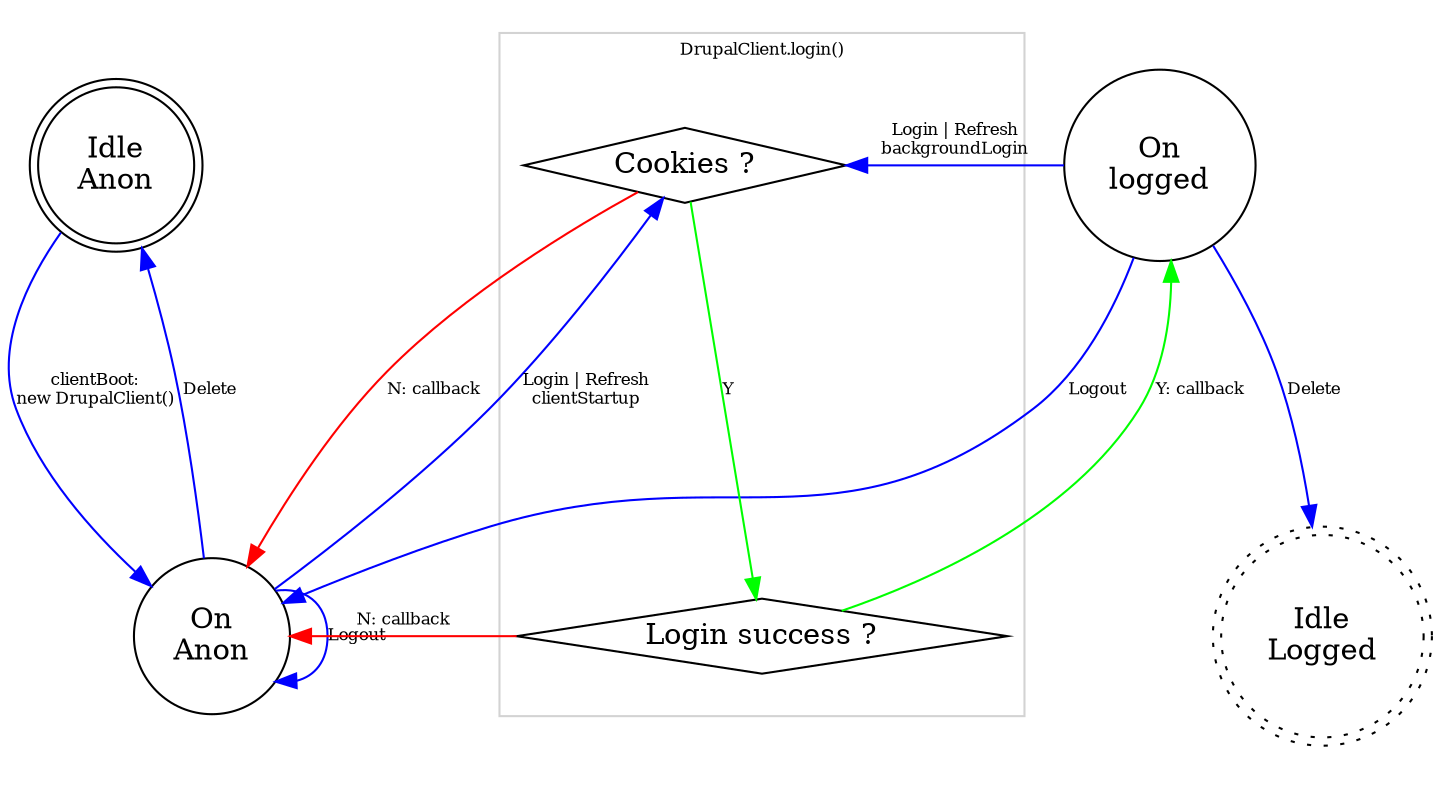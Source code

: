 digraph login {
	rankdir = TB;
	ratio = 0.5625; // 16/9.

	// States
	node [ shape="circle", style="solid" ];
	idle_anon	[ label="Idle\nAnon", shape="doublecircle" ];
	idle_logged	[ label="Idle\nLogged", shape="doublecircle", style="dotted" ];
	on_anon		[ label="On\nAnon" ];
	on_logged	[ label="On\nlogged" ];

	// Decisions
	node            [ shape="diamond" ];
	cookies 		    [ label="Cookies ?" ];
	login_method		[ label="Login success ?"];

	node [ shape="rect", color=red ];

  subgraph cluster_login {
    color = lightgray;
    fontsize = 8;
    label = "DrupalClient.login()"

    cookies;
    login_method;
  }

	// Edges
	edge [ color=blue, fontsize= 8 ];
	idle_anon -> on_anon		[ label="clientBoot:\nnew DrupalClient()" ];
	on_anon -> cookies			[ label="Login | Refresh\nclientStartup" ];
	on_anon -> on_anon			[ label="Logout" ];
	on_anon -> idle_anon			[ label="Delete" ];
	on_logged -> cookies			[ label="Login | Refresh\nbackgroundLogin" ];
	on_logged -> on_anon			[ label="Logout" ];
	on_logged -> idle_logged		[ label="Delete" ];

	// Success
	edge [ label="Y", color=green ];
	cookies -> login_method;
	login_method -> on_logged		[ label="Y: callback" ];

	// Failure
	edge [ label="N: callback", color=red ];
	cookies -> on_anon;
	login_method -> on_anon;

}

